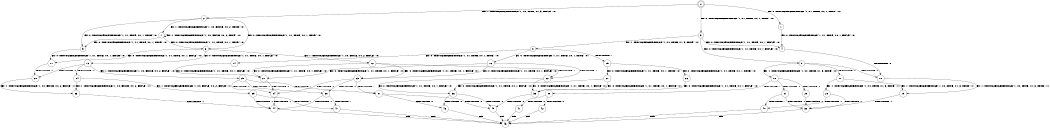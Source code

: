 digraph BCG {
size = "7, 10.5";
center = TRUE;
node [shape = circle];
0 [peripheries = 2];
0 -> 1 [label = "EX !0 !ATOMIC_EXCH_BRANCH (1, +1, TRUE, +0, 1, TRUE) !:0:"];
0 -> 2 [label = "EX !1 !ATOMIC_EXCH_BRANCH (1, +0, TRUE, +1, 3, FALSE) !:0:"];
0 -> 3 [label = "EX !0 !ATOMIC_EXCH_BRANCH (1, +1, TRUE, +0, 1, TRUE) !:0:"];
1 -> 4 [label = "EX !0 !ATOMIC_EXCH_BRANCH (1, +1, TRUE, +0, 1, FALSE) !:0:"];
2 -> 5 [label = "EX !0 !ATOMIC_EXCH_BRANCH (1, +1, TRUE, +0, 1, TRUE) !:0:"];
2 -> 6 [label = "EX !0 !ATOMIC_EXCH_BRANCH (1, +1, TRUE, +0, 1, TRUE) !:0:"];
2 -> 7 [label = "EX !1 !ATOMIC_EXCH_BRANCH (1, +0, FALSE, +0, 2, TRUE) !:0:"];
3 -> 4 [label = "EX !0 !ATOMIC_EXCH_BRANCH (1, +1, TRUE, +0, 1, FALSE) !:0:"];
3 -> 8 [label = "EX !1 !ATOMIC_EXCH_BRANCH (1, +0, TRUE, +1, 3, TRUE) !:0:"];
3 -> 9 [label = "EX !0 !ATOMIC_EXCH_BRANCH (1, +1, TRUE, +0, 1, FALSE) !:0:"];
4 -> 10 [label = "TERMINATE !0"];
5 -> 11 [label = "EX !0 !ATOMIC_EXCH_BRANCH (1, +1, TRUE, +0, 1, FALSE) !:0:"];
6 -> 11 [label = "EX !0 !ATOMIC_EXCH_BRANCH (1, +1, TRUE, +0, 1, FALSE) !:0:"];
6 -> 12 [label = "EX !1 !ATOMIC_EXCH_BRANCH (1, +0, FALSE, +0, 2, FALSE) !:0:"];
6 -> 13 [label = "EX !0 !ATOMIC_EXCH_BRANCH (1, +1, TRUE, +0, 1, FALSE) !:0:"];
7 -> 5 [label = "EX !0 !ATOMIC_EXCH_BRANCH (1, +1, TRUE, +0, 1, TRUE) !:0:"];
7 -> 6 [label = "EX !0 !ATOMIC_EXCH_BRANCH (1, +1, TRUE, +0, 1, TRUE) !:0:"];
7 -> 7 [label = "EX !1 !ATOMIC_EXCH_BRANCH (1, +0, FALSE, +0, 2, TRUE) !:0:"];
8 -> 14 [label = "EX !0 !ATOMIC_EXCH_BRANCH (1, +1, TRUE, +0, 1, TRUE) !:0:"];
8 -> 15 [label = "TERMINATE !1"];
8 -> 16 [label = "EX !0 !ATOMIC_EXCH_BRANCH (1, +1, TRUE, +0, 1, TRUE) !:0:"];
9 -> 10 [label = "TERMINATE !0"];
9 -> 17 [label = "TERMINATE !0"];
9 -> 18 [label = "EX !1 !ATOMIC_EXCH_BRANCH (1, +0, TRUE, +1, 3, TRUE) !:0:"];
10 -> 19 [label = "EX !1 !ATOMIC_EXCH_BRANCH (1, +0, TRUE, +1, 3, TRUE) !:1:"];
11 -> 20 [label = "TERMINATE !0"];
12 -> 21 [label = "EX !0 !ATOMIC_EXCH_BRANCH (1, +1, TRUE, +0, 1, FALSE) !:0:"];
12 -> 22 [label = "TERMINATE !1"];
12 -> 23 [label = "EX !0 !ATOMIC_EXCH_BRANCH (1, +1, TRUE, +0, 1, FALSE) !:0:"];
13 -> 20 [label = "TERMINATE !0"];
13 -> 24 [label = "TERMINATE !0"];
13 -> 25 [label = "EX !1 !ATOMIC_EXCH_BRANCH (1, +0, FALSE, +0, 2, FALSE) !:0:"];
14 -> 21 [label = "EX !0 !ATOMIC_EXCH_BRANCH (1, +1, TRUE, +0, 1, FALSE) !:0:"];
15 -> 26 [label = "EX !0 !ATOMIC_EXCH_BRANCH (1, +1, TRUE, +0, 1, TRUE) !:0:"];
15 -> 27 [label = "EX !0 !ATOMIC_EXCH_BRANCH (1, +1, TRUE, +0, 1, TRUE) !:0:"];
16 -> 21 [label = "EX !0 !ATOMIC_EXCH_BRANCH (1, +1, TRUE, +0, 1, FALSE) !:0:"];
16 -> 22 [label = "TERMINATE !1"];
16 -> 23 [label = "EX !0 !ATOMIC_EXCH_BRANCH (1, +1, TRUE, +0, 1, FALSE) !:0:"];
17 -> 19 [label = "EX !1 !ATOMIC_EXCH_BRANCH (1, +0, TRUE, +1, 3, TRUE) !:1:"];
17 -> 28 [label = "EX !1 !ATOMIC_EXCH_BRANCH (1, +0, TRUE, +1, 3, TRUE) !:1:"];
18 -> 29 [label = "TERMINATE !0"];
18 -> 30 [label = "TERMINATE !1"];
18 -> 31 [label = "TERMINATE !0"];
19 -> 32 [label = "TERMINATE !1"];
20 -> 33 [label = "EX !1 !ATOMIC_EXCH_BRANCH (1, +0, FALSE, +0, 2, FALSE) !:1:"];
21 -> 34 [label = "TERMINATE !0"];
22 -> 35 [label = "EX !0 !ATOMIC_EXCH_BRANCH (1, +1, TRUE, +0, 1, FALSE) !:0:"];
22 -> 36 [label = "EX !0 !ATOMIC_EXCH_BRANCH (1, +1, TRUE, +0, 1, FALSE) !:0:"];
23 -> 34 [label = "TERMINATE !0"];
23 -> 37 [label = "TERMINATE !1"];
23 -> 38 [label = "TERMINATE !0"];
24 -> 33 [label = "EX !1 !ATOMIC_EXCH_BRANCH (1, +0, FALSE, +0, 2, FALSE) !:1:"];
24 -> 39 [label = "EX !1 !ATOMIC_EXCH_BRANCH (1, +0, FALSE, +0, 2, FALSE) !:1:"];
25 -> 34 [label = "TERMINATE !0"];
25 -> 37 [label = "TERMINATE !1"];
25 -> 38 [label = "TERMINATE !0"];
26 -> 35 [label = "EX !0 !ATOMIC_EXCH_BRANCH (1, +1, TRUE, +0, 1, FALSE) !:0:"];
27 -> 35 [label = "EX !0 !ATOMIC_EXCH_BRANCH (1, +1, TRUE, +0, 1, FALSE) !:0:"];
27 -> 36 [label = "EX !0 !ATOMIC_EXCH_BRANCH (1, +1, TRUE, +0, 1, FALSE) !:0:"];
28 -> 32 [label = "TERMINATE !1"];
28 -> 40 [label = "TERMINATE !1"];
29 -> 32 [label = "TERMINATE !1"];
30 -> 41 [label = "TERMINATE !0"];
30 -> 42 [label = "TERMINATE !0"];
31 -> 32 [label = "TERMINATE !1"];
31 -> 40 [label = "TERMINATE !1"];
32 -> 43 [label = "exit"];
33 -> 44 [label = "TERMINATE !1"];
34 -> 44 [label = "TERMINATE !1"];
35 -> 45 [label = "TERMINATE !0"];
36 -> 45 [label = "TERMINATE !0"];
36 -> 46 [label = "TERMINATE !0"];
37 -> 45 [label = "TERMINATE !0"];
37 -> 46 [label = "TERMINATE !0"];
38 -> 44 [label = "TERMINATE !1"];
38 -> 47 [label = "TERMINATE !1"];
39 -> 44 [label = "TERMINATE !1"];
39 -> 47 [label = "TERMINATE !1"];
40 -> 43 [label = "exit"];
41 -> 43 [label = "exit"];
42 -> 43 [label = "exit"];
44 -> 43 [label = "exit"];
45 -> 43 [label = "exit"];
46 -> 43 [label = "exit"];
47 -> 43 [label = "exit"];
}
